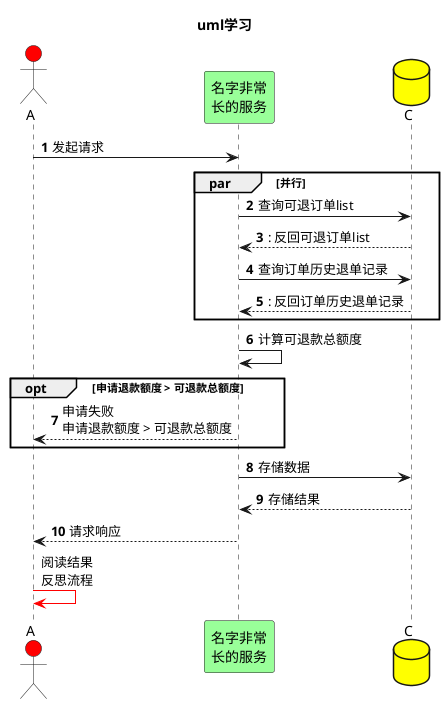 @startuml
'uml学习'

title uml学习

actor A #red
participant B as "名字非常\n长的服务" #99FF99
database C #yellow

autonumber 1
A -> B: 发起请求

par 并行
B -> C: 查询可退订单list
return: 反回可退订单list
B -> C: 查询订单历史退单记录
return: 反回订单历史退单记录
end

B -> B: 计算可退款总额度
opt 申请退款额度 > 可退款总额度
B --> A: 申请失败\n申请退款额度 > 可退款总额度
end

B -> C: 存储数据
return 存储结果

B --> A: 请求响应
autonumber stop

A -[#red]> A: 阅读结果\n反思流程

@enduml
